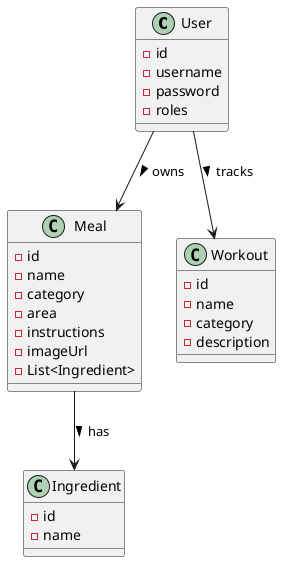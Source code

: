 @startuml
'https://plantuml.com/class-diagram

@startuml ClassDiagram_Client

class User {
  - id
  - username
  - password
  - roles
}

class Meal {
  - id
  - name
  - category
  - area
  - instructions
  - imageUrl
  - List<Ingredient>
}

class Ingredient {
  - id
  - name
}

class Workout {
  - id
  - name
  - category
  - description
}

User --> Meal : owns >
User --> Workout : tracks >
Meal --> Ingredient : has >

@enduml
